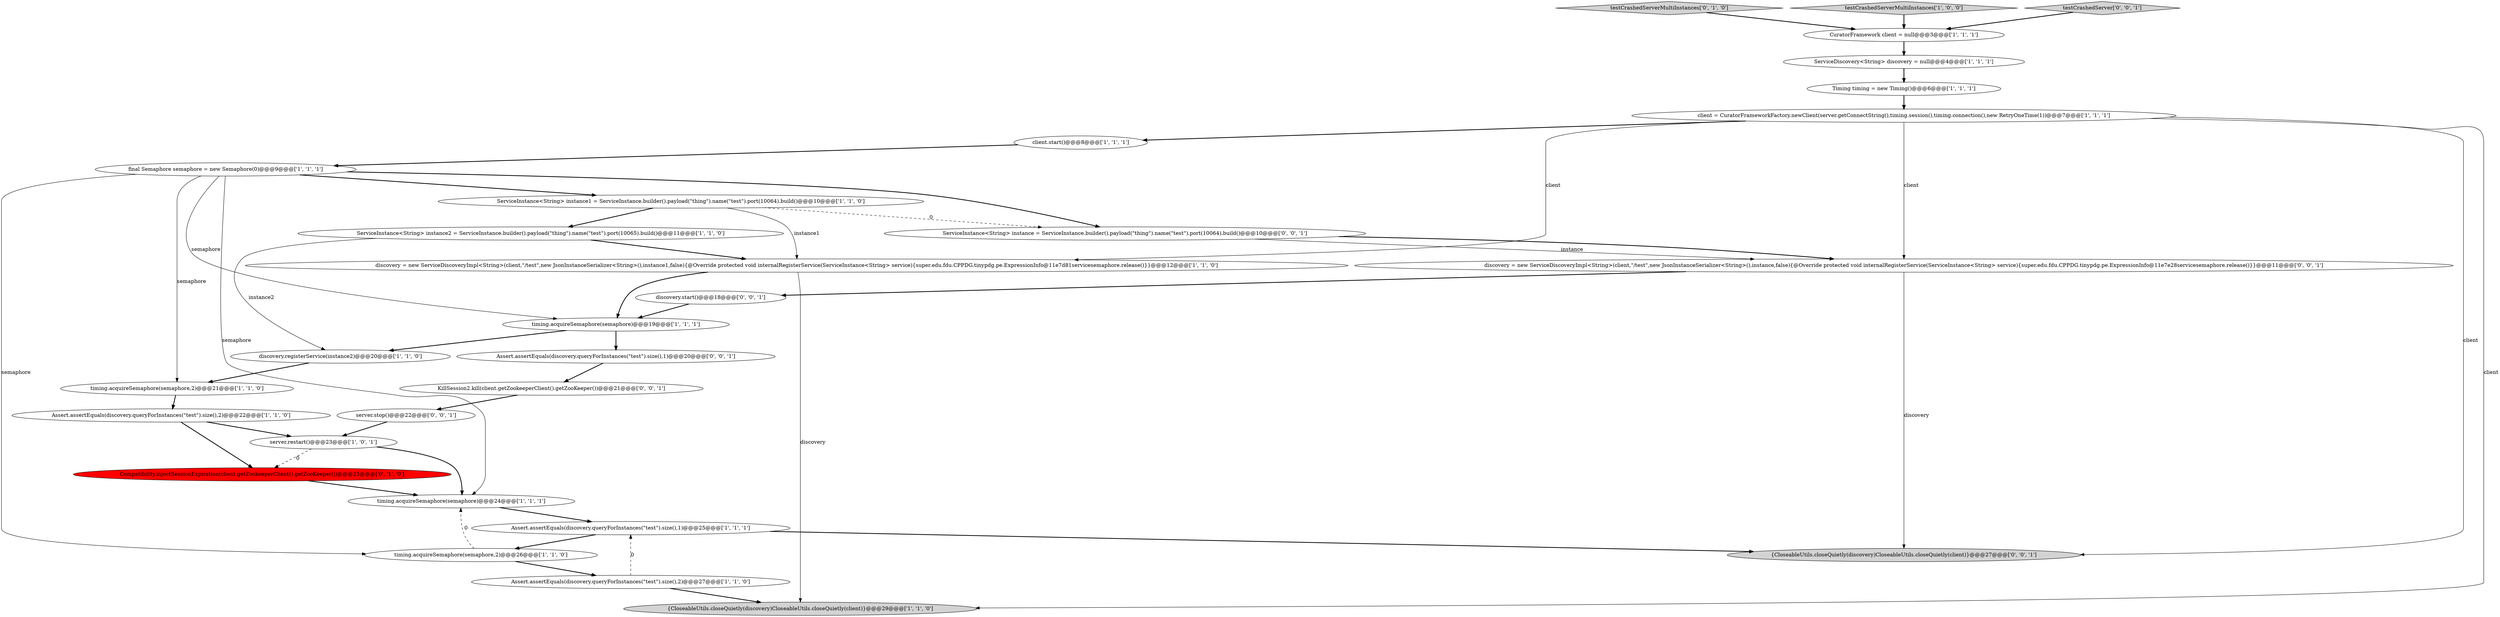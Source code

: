 digraph {
7 [style = filled, label = "client.start()@@@8@@@['1', '1', '1']", fillcolor = white, shape = ellipse image = "AAA0AAABBB1BBB"];
0 [style = filled, label = "Assert.assertEquals(discovery.queryForInstances(\"test\").size(),2)@@@22@@@['1', '1', '0']", fillcolor = white, shape = ellipse image = "AAA0AAABBB1BBB"];
15 [style = filled, label = "final Semaphore semaphore = new Semaphore(0)@@@9@@@['1', '1', '1']", fillcolor = white, shape = ellipse image = "AAA0AAABBB1BBB"];
9 [style = filled, label = "ServiceInstance<String> instance1 = ServiceInstance.builder().payload(\"thing\").name(\"test\").port(10064).build()@@@10@@@['1', '1', '0']", fillcolor = white, shape = ellipse image = "AAA0AAABBB1BBB"];
22 [style = filled, label = "server.stop()@@@22@@@['0', '0', '1']", fillcolor = white, shape = ellipse image = "AAA0AAABBB3BBB"];
6 [style = filled, label = "discovery.registerService(instance2)@@@20@@@['1', '1', '0']", fillcolor = white, shape = ellipse image = "AAA0AAABBB1BBB"];
25 [style = filled, label = "Assert.assertEquals(discovery.queryForInstances(\"test\").size(),1)@@@20@@@['0', '0', '1']", fillcolor = white, shape = ellipse image = "AAA0AAABBB3BBB"];
20 [style = filled, label = "testCrashedServerMultiInstances['0', '1', '0']", fillcolor = lightgray, shape = diamond image = "AAA0AAABBB2BBB"];
14 [style = filled, label = "timing.acquireSemaphore(semaphore,2)@@@26@@@['1', '1', '0']", fillcolor = white, shape = ellipse image = "AAA0AAABBB1BBB"];
13 [style = filled, label = "ServiceDiscovery<String> discovery = null@@@4@@@['1', '1', '1']", fillcolor = white, shape = ellipse image = "AAA0AAABBB1BBB"];
5 [style = filled, label = "timing.acquireSemaphore(semaphore)@@@19@@@['1', '1', '1']", fillcolor = white, shape = ellipse image = "AAA0AAABBB1BBB"];
19 [style = filled, label = "server.restart()@@@23@@@['1', '0', '1']", fillcolor = white, shape = ellipse image = "AAA0AAABBB1BBB"];
2 [style = filled, label = "testCrashedServerMultiInstances['1', '0', '0']", fillcolor = lightgray, shape = diamond image = "AAA0AAABBB1BBB"];
21 [style = filled, label = "Compatibility.injectSessionExpiration(client.getZookeeperClient().getZooKeeper())@@@23@@@['0', '1', '0']", fillcolor = red, shape = ellipse image = "AAA1AAABBB2BBB"];
10 [style = filled, label = "client = CuratorFrameworkFactory.newClient(server.getConnectString(),timing.session(),timing.connection(),new RetryOneTime(1))@@@7@@@['1', '1', '1']", fillcolor = white, shape = ellipse image = "AAA0AAABBB1BBB"];
29 [style = filled, label = "{CloseableUtils.closeQuietly(discovery)CloseableUtils.closeQuietly(client)}@@@27@@@['0', '0', '1']", fillcolor = lightgray, shape = ellipse image = "AAA0AAABBB3BBB"];
11 [style = filled, label = "Assert.assertEquals(discovery.queryForInstances(\"test\").size(),1)@@@25@@@['1', '1', '1']", fillcolor = white, shape = ellipse image = "AAA0AAABBB1BBB"];
27 [style = filled, label = "discovery = new ServiceDiscoveryImpl<String>(client,\"/test\",new JsonInstanceSerializer<String>(),instance,false){@Override protected void internalRegisterService(ServiceInstance<String> service){super.edu.fdu.CPPDG.tinypdg.pe.ExpressionInfo@11e7e28servicesemaphore.release()}}@@@11@@@['0', '0', '1']", fillcolor = white, shape = ellipse image = "AAA0AAABBB3BBB"];
24 [style = filled, label = "KillSession2.kill(client.getZookeeperClient().getZooKeeper())@@@21@@@['0', '0', '1']", fillcolor = white, shape = ellipse image = "AAA0AAABBB3BBB"];
3 [style = filled, label = "timing.acquireSemaphore(semaphore,2)@@@21@@@['1', '1', '0']", fillcolor = white, shape = ellipse image = "AAA0AAABBB1BBB"];
8 [style = filled, label = "ServiceInstance<String> instance2 = ServiceInstance.builder().payload(\"thing\").name(\"test\").port(10065).build()@@@11@@@['1', '1', '0']", fillcolor = white, shape = ellipse image = "AAA0AAABBB1BBB"];
12 [style = filled, label = "Timing timing = new Timing()@@@6@@@['1', '1', '1']", fillcolor = white, shape = ellipse image = "AAA0AAABBB1BBB"];
16 [style = filled, label = "timing.acquireSemaphore(semaphore)@@@24@@@['1', '1', '1']", fillcolor = white, shape = ellipse image = "AAA0AAABBB1BBB"];
18 [style = filled, label = "discovery = new ServiceDiscoveryImpl<String>(client,\"/test\",new JsonInstanceSerializer<String>(),instance1,false){@Override protected void internalRegisterService(ServiceInstance<String> service){super.edu.fdu.CPPDG.tinypdg.pe.ExpressionInfo@11e7d81servicesemaphore.release()}}@@@12@@@['1', '1', '0']", fillcolor = white, shape = ellipse image = "AAA0AAABBB1BBB"];
28 [style = filled, label = "ServiceInstance<String> instance = ServiceInstance.builder().payload(\"thing\").name(\"test\").port(10064).build()@@@10@@@['0', '0', '1']", fillcolor = white, shape = ellipse image = "AAA0AAABBB3BBB"];
17 [style = filled, label = "Assert.assertEquals(discovery.queryForInstances(\"test\").size(),2)@@@27@@@['1', '1', '0']", fillcolor = white, shape = ellipse image = "AAA0AAABBB1BBB"];
23 [style = filled, label = "discovery.start()@@@18@@@['0', '0', '1']", fillcolor = white, shape = ellipse image = "AAA0AAABBB3BBB"];
4 [style = filled, label = "CuratorFramework client = null@@@3@@@['1', '1', '1']", fillcolor = white, shape = ellipse image = "AAA0AAABBB1BBB"];
1 [style = filled, label = "{CloseableUtils.closeQuietly(discovery)CloseableUtils.closeQuietly(client)}@@@29@@@['1', '1', '0']", fillcolor = lightgray, shape = ellipse image = "AAA0AAABBB1BBB"];
26 [style = filled, label = "testCrashedServer['0', '0', '1']", fillcolor = lightgray, shape = diamond image = "AAA0AAABBB3BBB"];
6->3 [style = bold, label=""];
10->1 [style = solid, label="client"];
16->11 [style = bold, label=""];
23->5 [style = bold, label=""];
17->1 [style = bold, label=""];
10->29 [style = solid, label="client"];
22->19 [style = bold, label=""];
11->14 [style = bold, label=""];
0->19 [style = bold, label=""];
8->18 [style = bold, label=""];
8->6 [style = solid, label="instance2"];
4->13 [style = bold, label=""];
9->28 [style = dashed, label="0"];
9->18 [style = solid, label="instance1"];
11->29 [style = bold, label=""];
14->17 [style = bold, label=""];
15->14 [style = solid, label="semaphore"];
15->16 [style = solid, label="semaphore"];
0->21 [style = bold, label=""];
9->8 [style = bold, label=""];
24->22 [style = bold, label=""];
2->4 [style = bold, label=""];
10->7 [style = bold, label=""];
26->4 [style = bold, label=""];
10->27 [style = solid, label="client"];
3->0 [style = bold, label=""];
5->25 [style = bold, label=""];
20->4 [style = bold, label=""];
19->16 [style = bold, label=""];
17->11 [style = dashed, label="0"];
25->24 [style = bold, label=""];
15->5 [style = solid, label="semaphore"];
12->10 [style = bold, label=""];
13->12 [style = bold, label=""];
19->21 [style = dashed, label="0"];
5->6 [style = bold, label=""];
15->28 [style = bold, label=""];
15->9 [style = bold, label=""];
18->5 [style = bold, label=""];
10->18 [style = solid, label="client"];
18->1 [style = solid, label="discovery"];
21->16 [style = bold, label=""];
7->15 [style = bold, label=""];
27->23 [style = bold, label=""];
28->27 [style = bold, label=""];
14->16 [style = dashed, label="0"];
27->29 [style = solid, label="discovery"];
15->3 [style = solid, label="semaphore"];
28->27 [style = solid, label="instance"];
}

